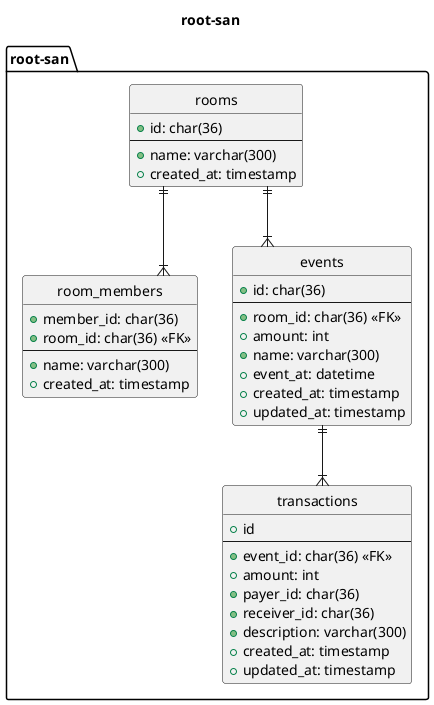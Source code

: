 @startuml

' hide the spot
hide circle

' avoid problems with angled crows feet
skinparam linetype ortho

title root-san

package "root-san" as root_san {
    entity "rooms" as rooms {
        + id: char(36)
        --
        + name: varchar(300)
        + created_at: timestamp
    }

    entity "room_members" as room_members {
        + member_id: char(36)
        + room_id: char(36) <<FK>>
        --
        + name: varchar(300)
        + created_at: timestamp
    }

    entity "events" as events {
        + id: char(36)
        --
        + room_id: char(36) <<FK>>
        + amount: int
        + name: varchar(300)
        + event_at: datetime
        + created_at: timestamp
        + updated_at: timestamp
    }

    entity "transactions" as transactions {
        + id
        --
        + event_id: char(36) <<FK>>
        + amount: int
        + payer_id: char(36)
        + receiver_id: char(36)
        + description: varchar(300)
        + created_at: timestamp
        + updated_at: timestamp
    }
}

rooms ||--|{ room_members
rooms ||--|{ events
events ||--|{ transactions

@enduml
